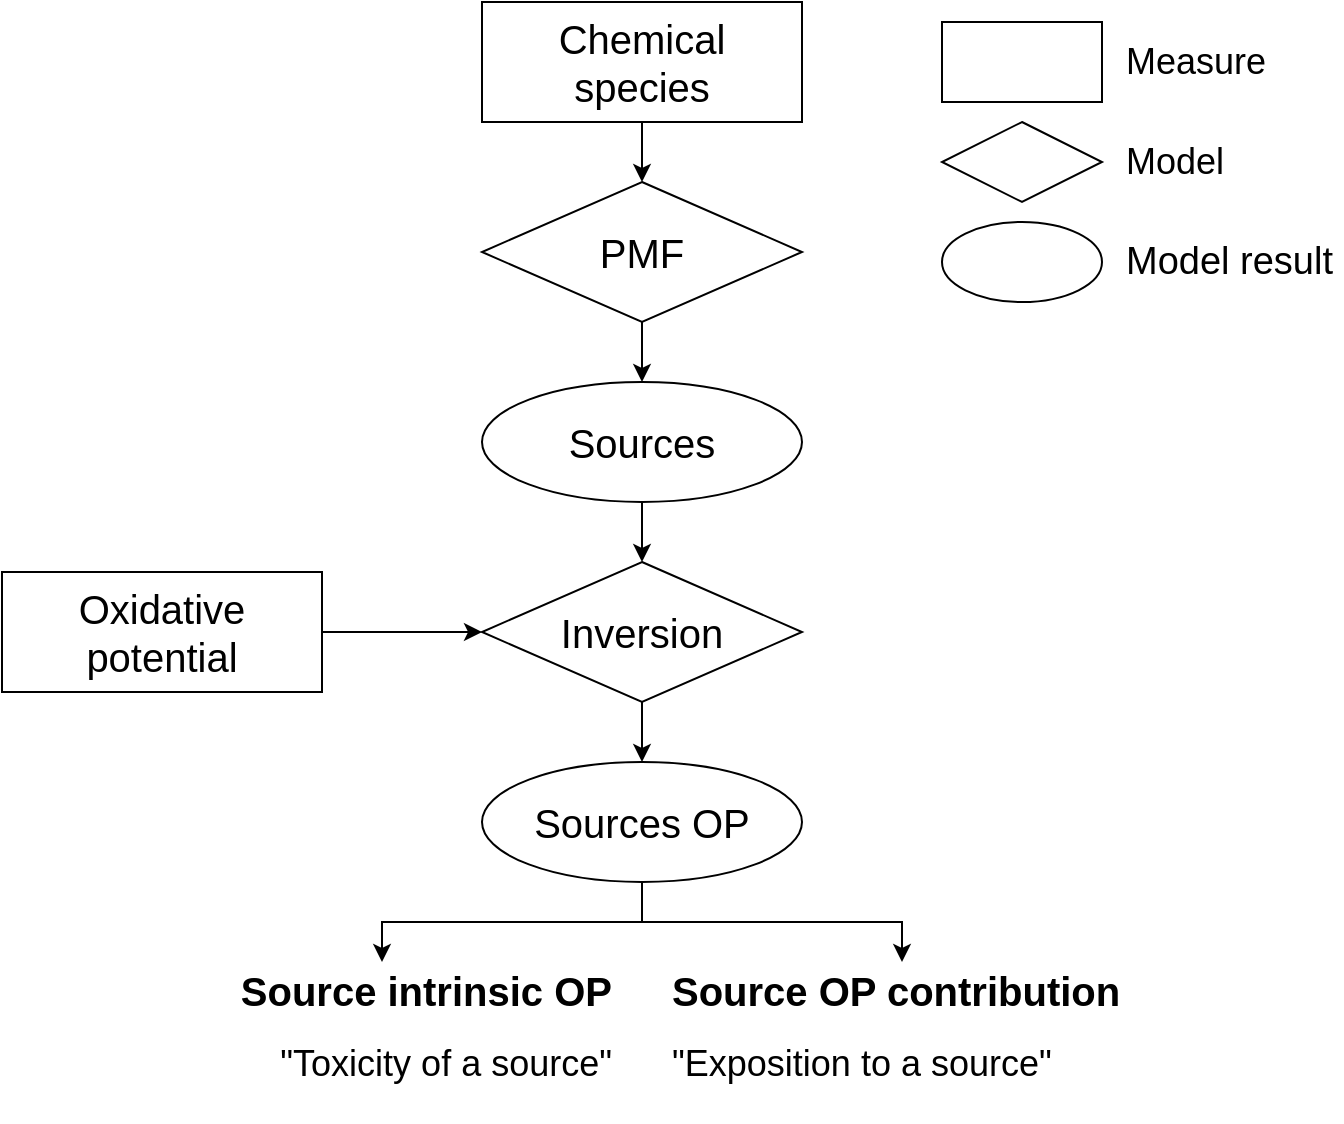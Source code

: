<mxfile version="13.5.0"><diagram id="7W-sxEfY3_X07-FF45Gr" name="Page-1"><mxGraphModel dx="1447" dy="2009" grid="1" gridSize="10" guides="1" tooltips="1" connect="1" arrows="1" fold="1" page="1" pageScale="1" pageWidth="827" pageHeight="1169" math="0" shadow="0"><root><mxCell id="0"/><mxCell id="1" parent="0"/><mxCell id="aSoJlgXeYTv9YI3vXAu8-24" style="edgeStyle=orthogonalEdgeStyle;rounded=0;orthogonalLoop=1;jettySize=auto;html=1;entryX=0.5;entryY=0;entryDx=0;entryDy=0;" edge="1" parent="1" source="aSoJlgXeYTv9YI3vXAu8-10" target="aSoJlgXeYTv9YI3vXAu8-26"><mxGeometry relative="1" as="geometry"><mxPoint x="245.0" y="40" as="targetPoint"/></mxGeometry></mxCell><mxCell id="aSoJlgXeYTv9YI3vXAu8-25" style="edgeStyle=orthogonalEdgeStyle;rounded=0;orthogonalLoop=1;jettySize=auto;html=1;entryX=0.5;entryY=0;entryDx=0;entryDy=0;" edge="1" parent="1" source="aSoJlgXeYTv9YI3vXAu8-10" target="aSoJlgXeYTv9YI3vXAu8-27"><mxGeometry relative="1" as="geometry"><mxPoint x="441.39" y="34.34" as="targetPoint"/></mxGeometry></mxCell><mxCell id="aSoJlgXeYTv9YI3vXAu8-1" value="&lt;div style=&quot;font-size: 20px&quot;&gt;&lt;font style=&quot;font-size: 20px&quot;&gt;Chemical&lt;/font&gt;&lt;/div&gt;&lt;div style=&quot;font-size: 20px&quot;&gt;&lt;font style=&quot;font-size: 20px&quot;&gt;species&lt;br&gt;&lt;/font&gt;&lt;/div&gt;" style="rounded=0;whiteSpace=wrap;html=1;" vertex="1" parent="1"><mxGeometry x="260" y="-440" width="160" height="60" as="geometry"/></mxCell><mxCell id="aSoJlgXeYTv9YI3vXAu8-2" value="&lt;font style=&quot;font-size: 20px&quot;&gt;PMF&lt;/font&gt;" style="rhombus;whiteSpace=wrap;html=1;" vertex="1" parent="1"><mxGeometry x="260" y="-350" width="160" height="70" as="geometry"/></mxCell><mxCell id="aSoJlgXeYTv9YI3vXAu8-6" style="edgeStyle=orthogonalEdgeStyle;rounded=0;orthogonalLoop=1;jettySize=auto;html=1;entryX=0.5;entryY=0;entryDx=0;entryDy=0;" edge="1" parent="1" source="aSoJlgXeYTv9YI3vXAu8-1" target="aSoJlgXeYTv9YI3vXAu8-2"><mxGeometry relative="1" as="geometry"/></mxCell><mxCell id="aSoJlgXeYTv9YI3vXAu8-3" value="&lt;div style=&quot;font-size: 20px&quot;&gt;&lt;font style=&quot;font-size: 20px&quot;&gt;Oxidative&lt;/font&gt;&lt;/div&gt;&lt;div style=&quot;font-size: 20px&quot;&gt;&lt;font style=&quot;font-size: 20px&quot;&gt;potential&lt;br&gt;&lt;/font&gt;&lt;/div&gt;" style="rounded=0;whiteSpace=wrap;html=1;" vertex="1" parent="1"><mxGeometry x="20" y="-155" width="160" height="60" as="geometry"/></mxCell><mxCell id="aSoJlgXeYTv9YI3vXAu8-4" value="&lt;font style=&quot;font-size: 20px&quot;&gt;Inversion&lt;/font&gt;" style="rhombus;whiteSpace=wrap;html=1;" vertex="1" parent="1"><mxGeometry x="260" y="-160" width="160" height="70" as="geometry"/></mxCell><mxCell id="aSoJlgXeYTv9YI3vXAu8-9" style="edgeStyle=orthogonalEdgeStyle;rounded=0;orthogonalLoop=1;jettySize=auto;html=1;entryX=0;entryY=0.5;entryDx=0;entryDy=0;" edge="1" parent="1" source="aSoJlgXeYTv9YI3vXAu8-3" target="aSoJlgXeYTv9YI3vXAu8-4"><mxGeometry relative="1" as="geometry"/></mxCell><mxCell id="aSoJlgXeYTv9YI3vXAu8-8" style="edgeStyle=orthogonalEdgeStyle;rounded=0;orthogonalLoop=1;jettySize=auto;html=1;" edge="1" parent="1" source="aSoJlgXeYTv9YI3vXAu8-5" target="aSoJlgXeYTv9YI3vXAu8-4"><mxGeometry relative="1" as="geometry"/></mxCell><mxCell id="aSoJlgXeYTv9YI3vXAu8-5" value="&lt;font style=&quot;font-size: 20px&quot;&gt;Sources&lt;/font&gt;" style="ellipse;whiteSpace=wrap;html=1;" vertex="1" parent="1"><mxGeometry x="260" y="-250" width="160" height="60" as="geometry"/></mxCell><mxCell id="aSoJlgXeYTv9YI3vXAu8-7" style="edgeStyle=orthogonalEdgeStyle;rounded=0;orthogonalLoop=1;jettySize=auto;html=1;" edge="1" parent="1" source="aSoJlgXeYTv9YI3vXAu8-2" target="aSoJlgXeYTv9YI3vXAu8-5"><mxGeometry relative="1" as="geometry"/></mxCell><mxCell id="aSoJlgXeYTv9YI3vXAu8-10" value="&lt;div&gt;&lt;font style=&quot;font-size: 20px&quot;&gt;Sources OP&lt;br&gt;&lt;/font&gt;&lt;/div&gt;" style="ellipse;whiteSpace=wrap;html=1;" vertex="1" parent="1"><mxGeometry x="260" y="-60" width="160" height="60" as="geometry"/></mxCell><mxCell id="aSoJlgXeYTv9YI3vXAu8-11" style="edgeStyle=orthogonalEdgeStyle;rounded=0;orthogonalLoop=1;jettySize=auto;html=1;entryX=0.5;entryY=0;entryDx=0;entryDy=0;" edge="1" parent="1" source="aSoJlgXeYTv9YI3vXAu8-4" target="aSoJlgXeYTv9YI3vXAu8-10"><mxGeometry relative="1" as="geometry"/></mxCell><mxCell id="aSoJlgXeYTv9YI3vXAu8-26" value="&lt;h1 style=&quot;font-size: 20px&quot; align=&quot;right&quot;&gt;Source intrinsic OP&lt;br&gt;&lt;/h1&gt;&lt;div style=&quot;font-size: 18px&quot; align=&quot;right&quot;&gt;&quot;Toxicity of a source&quot;&lt;br&gt;&lt;/div&gt;" style="text;html=1;strokeColor=none;fillColor=none;spacing=5;spacingTop=-20;whiteSpace=wrap;overflow=hidden;rounded=0;align=right;" vertex="1" parent="1"><mxGeometry x="90" y="40" width="240" height="80" as="geometry"/></mxCell><mxCell id="aSoJlgXeYTv9YI3vXAu8-27" value="&lt;h1 style=&quot;font-size: 20px&quot; align=&quot;left&quot;&gt;Source OP contribution&lt;br&gt;&lt;/h1&gt;&lt;div style=&quot;font-size: 18px&quot; align=&quot;left&quot;&gt;&quot;Exposition to a source&quot;&lt;br&gt;&lt;/div&gt;" style="text;html=1;strokeColor=none;fillColor=none;spacing=5;spacingTop=-20;whiteSpace=wrap;overflow=hidden;rounded=0;align=left;" vertex="1" parent="1"><mxGeometry x="350" y="40" width="240" height="80" as="geometry"/></mxCell><mxCell id="aSoJlgXeYTv9YI3vXAu8-28" value="" style="group" vertex="1" connectable="0" parent="1"><mxGeometry x="490" y="-430" width="200" height="140" as="geometry"/></mxCell><mxCell id="aSoJlgXeYTv9YI3vXAu8-12" value="" style="rounded=0;whiteSpace=wrap;html=1;" vertex="1" parent="aSoJlgXeYTv9YI3vXAu8-28"><mxGeometry width="80" height="40" as="geometry"/></mxCell><mxCell id="aSoJlgXeYTv9YI3vXAu8-14" value="" style="rhombus;whiteSpace=wrap;html=1;" vertex="1" parent="aSoJlgXeYTv9YI3vXAu8-28"><mxGeometry y="50" width="80" height="40" as="geometry"/></mxCell><mxCell id="aSoJlgXeYTv9YI3vXAu8-15" value="" style="ellipse;whiteSpace=wrap;html=1;" vertex="1" parent="aSoJlgXeYTv9YI3vXAu8-28"><mxGeometry y="100" width="80" height="40" as="geometry"/></mxCell><mxCell id="aSoJlgXeYTv9YI3vXAu8-16" value="&lt;div align=&quot;left&quot;&gt;&lt;font style=&quot;font-size: 18px&quot;&gt;Measure&lt;/font&gt;&lt;/div&gt;" style="text;html=1;strokeColor=none;fillColor=none;align=left;verticalAlign=middle;whiteSpace=wrap;rounded=0;" vertex="1" parent="aSoJlgXeYTv9YI3vXAu8-28"><mxGeometry x="90" y="10" width="70" height="20" as="geometry"/></mxCell><mxCell id="aSoJlgXeYTv9YI3vXAu8-17" value="&lt;div align=&quot;left&quot;&gt;&lt;font style=&quot;font-size: 18px&quot;&gt;Model&lt;/font&gt;&lt;/div&gt;" style="text;html=1;strokeColor=none;fillColor=none;align=left;verticalAlign=middle;whiteSpace=wrap;rounded=0;" vertex="1" parent="aSoJlgXeYTv9YI3vXAu8-28"><mxGeometry x="90" y="60" width="70" height="20" as="geometry"/></mxCell><mxCell id="aSoJlgXeYTv9YI3vXAu8-18" value="&lt;div align=&quot;left&quot;&gt;&lt;font style=&quot;font-size: 19px&quot;&gt;Model result&lt;/font&gt;&lt;br&gt;&lt;/div&gt;" style="text;html=1;strokeColor=none;fillColor=none;align=left;verticalAlign=middle;whiteSpace=wrap;rounded=0;" vertex="1" parent="aSoJlgXeYTv9YI3vXAu8-28"><mxGeometry x="90" y="110" width="110" height="20" as="geometry"/></mxCell></root></mxGraphModel></diagram></mxfile>